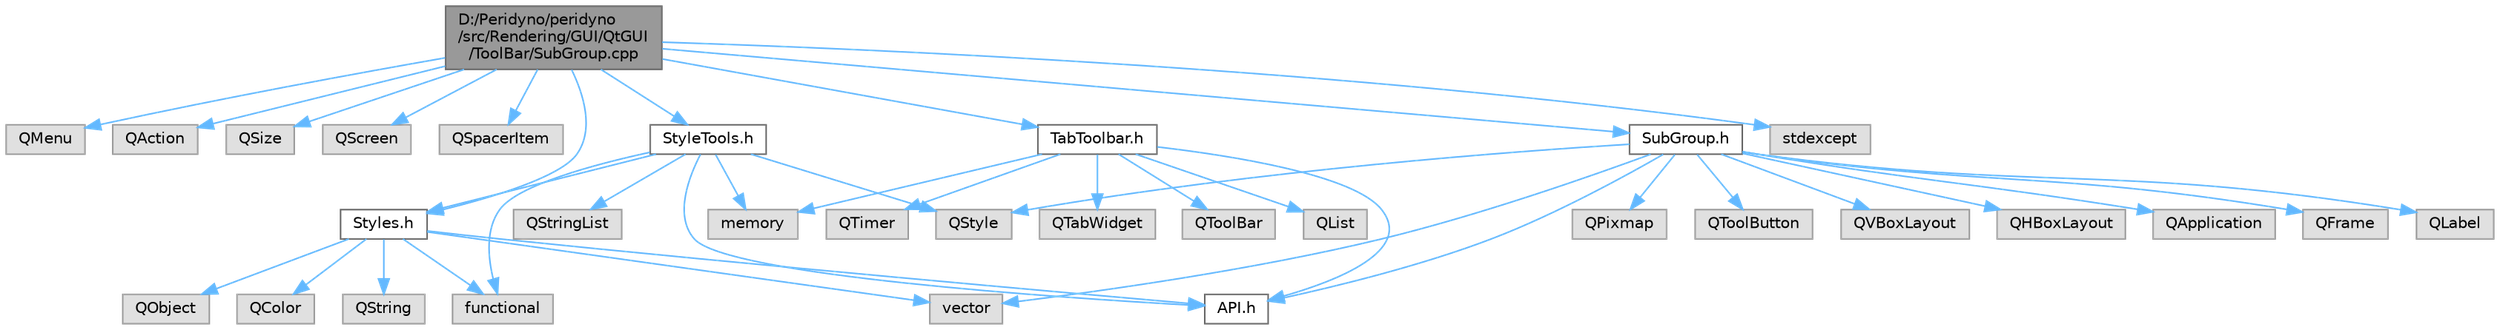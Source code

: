 digraph "D:/Peridyno/peridyno/src/Rendering/GUI/QtGUI/ToolBar/SubGroup.cpp"
{
 // LATEX_PDF_SIZE
  bgcolor="transparent";
  edge [fontname=Helvetica,fontsize=10,labelfontname=Helvetica,labelfontsize=10];
  node [fontname=Helvetica,fontsize=10,shape=box,height=0.2,width=0.4];
  Node1 [id="Node000001",label="D:/Peridyno/peridyno\l/src/Rendering/GUI/QtGUI\l/ToolBar/SubGroup.cpp",height=0.2,width=0.4,color="gray40", fillcolor="grey60", style="filled", fontcolor="black",tooltip=" "];
  Node1 -> Node2 [id="edge1_Node000001_Node000002",color="steelblue1",style="solid",tooltip=" "];
  Node2 [id="Node000002",label="QMenu",height=0.2,width=0.4,color="grey60", fillcolor="#E0E0E0", style="filled",tooltip=" "];
  Node1 -> Node3 [id="edge2_Node000001_Node000003",color="steelblue1",style="solid",tooltip=" "];
  Node3 [id="Node000003",label="QAction",height=0.2,width=0.4,color="grey60", fillcolor="#E0E0E0", style="filled",tooltip=" "];
  Node1 -> Node4 [id="edge3_Node000001_Node000004",color="steelblue1",style="solid",tooltip=" "];
  Node4 [id="Node000004",label="QSize",height=0.2,width=0.4,color="grey60", fillcolor="#E0E0E0", style="filled",tooltip=" "];
  Node1 -> Node5 [id="edge4_Node000001_Node000005",color="steelblue1",style="solid",tooltip=" "];
  Node5 [id="Node000005",label="QScreen",height=0.2,width=0.4,color="grey60", fillcolor="#E0E0E0", style="filled",tooltip=" "];
  Node1 -> Node6 [id="edge5_Node000001_Node000006",color="steelblue1",style="solid",tooltip=" "];
  Node6 [id="Node000006",label="QSpacerItem",height=0.2,width=0.4,color="grey60", fillcolor="#E0E0E0", style="filled",tooltip=" "];
  Node1 -> Node7 [id="edge6_Node000001_Node000007",color="steelblue1",style="solid",tooltip=" "];
  Node7 [id="Node000007",label="Styles.h",height=0.2,width=0.4,color="grey40", fillcolor="white", style="filled",URL="$_styles_8h.html",tooltip=" "];
  Node7 -> Node8 [id="edge7_Node000007_Node000008",color="steelblue1",style="solid",tooltip=" "];
  Node8 [id="Node000008",label="QObject",height=0.2,width=0.4,color="grey60", fillcolor="#E0E0E0", style="filled",tooltip=" "];
  Node7 -> Node9 [id="edge8_Node000007_Node000009",color="steelblue1",style="solid",tooltip=" "];
  Node9 [id="Node000009",label="QColor",height=0.2,width=0.4,color="grey60", fillcolor="#E0E0E0", style="filled",tooltip=" "];
  Node7 -> Node10 [id="edge9_Node000007_Node000010",color="steelblue1",style="solid",tooltip=" "];
  Node10 [id="Node000010",label="QString",height=0.2,width=0.4,color="grey60", fillcolor="#E0E0E0", style="filled",tooltip=" "];
  Node7 -> Node11 [id="edge10_Node000007_Node000011",color="steelblue1",style="solid",tooltip=" "];
  Node11 [id="Node000011",label="vector",height=0.2,width=0.4,color="grey60", fillcolor="#E0E0E0", style="filled",tooltip=" "];
  Node7 -> Node12 [id="edge11_Node000007_Node000012",color="steelblue1",style="solid",tooltip=" "];
  Node12 [id="Node000012",label="functional",height=0.2,width=0.4,color="grey60", fillcolor="#E0E0E0", style="filled",tooltip=" "];
  Node7 -> Node13 [id="edge12_Node000007_Node000013",color="steelblue1",style="solid",tooltip=" "];
  Node13 [id="Node000013",label="API.h",height=0.2,width=0.4,color="grey40", fillcolor="white", style="filled",URL="$_a_p_i_8h.html",tooltip=" "];
  Node1 -> Node14 [id="edge13_Node000001_Node000014",color="steelblue1",style="solid",tooltip=" "];
  Node14 [id="Node000014",label="StyleTools.h",height=0.2,width=0.4,color="grey40", fillcolor="white", style="filled",URL="$_style_tools_8h.html",tooltip=" "];
  Node14 -> Node15 [id="edge14_Node000014_Node000015",color="steelblue1",style="solid",tooltip=" "];
  Node15 [id="Node000015",label="QStringList",height=0.2,width=0.4,color="grey60", fillcolor="#E0E0E0", style="filled",tooltip=" "];
  Node14 -> Node16 [id="edge15_Node000014_Node000016",color="steelblue1",style="solid",tooltip=" "];
  Node16 [id="Node000016",label="QStyle",height=0.2,width=0.4,color="grey60", fillcolor="#E0E0E0", style="filled",tooltip=" "];
  Node14 -> Node12 [id="edge16_Node000014_Node000012",color="steelblue1",style="solid",tooltip=" "];
  Node14 -> Node17 [id="edge17_Node000014_Node000017",color="steelblue1",style="solid",tooltip=" "];
  Node17 [id="Node000017",label="memory",height=0.2,width=0.4,color="grey60", fillcolor="#E0E0E0", style="filled",tooltip=" "];
  Node14 -> Node13 [id="edge18_Node000014_Node000013",color="steelblue1",style="solid",tooltip=" "];
  Node14 -> Node7 [id="edge19_Node000014_Node000007",color="steelblue1",style="solid",tooltip=" "];
  Node1 -> Node18 [id="edge20_Node000001_Node000018",color="steelblue1",style="solid",tooltip=" "];
  Node18 [id="Node000018",label="SubGroup.h",height=0.2,width=0.4,color="grey40", fillcolor="white", style="filled",URL="$_sub_group_8h.html",tooltip=" "];
  Node18 -> Node19 [id="edge21_Node000018_Node000019",color="steelblue1",style="solid",tooltip=" "];
  Node19 [id="Node000019",label="QFrame",height=0.2,width=0.4,color="grey60", fillcolor="#E0E0E0", style="filled",tooltip=" "];
  Node18 -> Node20 [id="edge22_Node000018_Node000020",color="steelblue1",style="solid",tooltip=" "];
  Node20 [id="Node000020",label="QLabel",height=0.2,width=0.4,color="grey60", fillcolor="#E0E0E0", style="filled",tooltip=" "];
  Node18 -> Node21 [id="edge23_Node000018_Node000021",color="steelblue1",style="solid",tooltip=" "];
  Node21 [id="Node000021",label="QPixmap",height=0.2,width=0.4,color="grey60", fillcolor="#E0E0E0", style="filled",tooltip=" "];
  Node18 -> Node22 [id="edge24_Node000018_Node000022",color="steelblue1",style="solid",tooltip=" "];
  Node22 [id="Node000022",label="QToolButton",height=0.2,width=0.4,color="grey60", fillcolor="#E0E0E0", style="filled",tooltip=" "];
  Node18 -> Node23 [id="edge25_Node000018_Node000023",color="steelblue1",style="solid",tooltip=" "];
  Node23 [id="Node000023",label="QVBoxLayout",height=0.2,width=0.4,color="grey60", fillcolor="#E0E0E0", style="filled",tooltip=" "];
  Node18 -> Node24 [id="edge26_Node000018_Node000024",color="steelblue1",style="solid",tooltip=" "];
  Node24 [id="Node000024",label="QHBoxLayout",height=0.2,width=0.4,color="grey60", fillcolor="#E0E0E0", style="filled",tooltip=" "];
  Node18 -> Node25 [id="edge27_Node000018_Node000025",color="steelblue1",style="solid",tooltip=" "];
  Node25 [id="Node000025",label="QApplication",height=0.2,width=0.4,color="grey60", fillcolor="#E0E0E0", style="filled",tooltip=" "];
  Node18 -> Node16 [id="edge28_Node000018_Node000016",color="steelblue1",style="solid",tooltip=" "];
  Node18 -> Node11 [id="edge29_Node000018_Node000011",color="steelblue1",style="solid",tooltip=" "];
  Node18 -> Node13 [id="edge30_Node000018_Node000013",color="steelblue1",style="solid",tooltip=" "];
  Node1 -> Node26 [id="edge31_Node000001_Node000026",color="steelblue1",style="solid",tooltip=" "];
  Node26 [id="Node000026",label="TabToolbar.h",height=0.2,width=0.4,color="grey40", fillcolor="white", style="filled",URL="$_tab_toolbar_8h.html",tooltip=" "];
  Node26 -> Node27 [id="edge32_Node000026_Node000027",color="steelblue1",style="solid",tooltip=" "];
  Node27 [id="Node000027",label="QTabWidget",height=0.2,width=0.4,color="grey60", fillcolor="#E0E0E0", style="filled",tooltip=" "];
  Node26 -> Node28 [id="edge33_Node000026_Node000028",color="steelblue1",style="solid",tooltip=" "];
  Node28 [id="Node000028",label="QToolBar",height=0.2,width=0.4,color="grey60", fillcolor="#E0E0E0", style="filled",tooltip=" "];
  Node26 -> Node29 [id="edge34_Node000026_Node000029",color="steelblue1",style="solid",tooltip=" "];
  Node29 [id="Node000029",label="QList",height=0.2,width=0.4,color="grey60", fillcolor="#E0E0E0", style="filled",tooltip=" "];
  Node26 -> Node30 [id="edge35_Node000026_Node000030",color="steelblue1",style="solid",tooltip=" "];
  Node30 [id="Node000030",label="QTimer",height=0.2,width=0.4,color="grey60", fillcolor="#E0E0E0", style="filled",tooltip=" "];
  Node26 -> Node17 [id="edge36_Node000026_Node000017",color="steelblue1",style="solid",tooltip=" "];
  Node26 -> Node13 [id="edge37_Node000026_Node000013",color="steelblue1",style="solid",tooltip=" "];
  Node1 -> Node31 [id="edge38_Node000001_Node000031",color="steelblue1",style="solid",tooltip=" "];
  Node31 [id="Node000031",label="stdexcept",height=0.2,width=0.4,color="grey60", fillcolor="#E0E0E0", style="filled",tooltip=" "];
}
